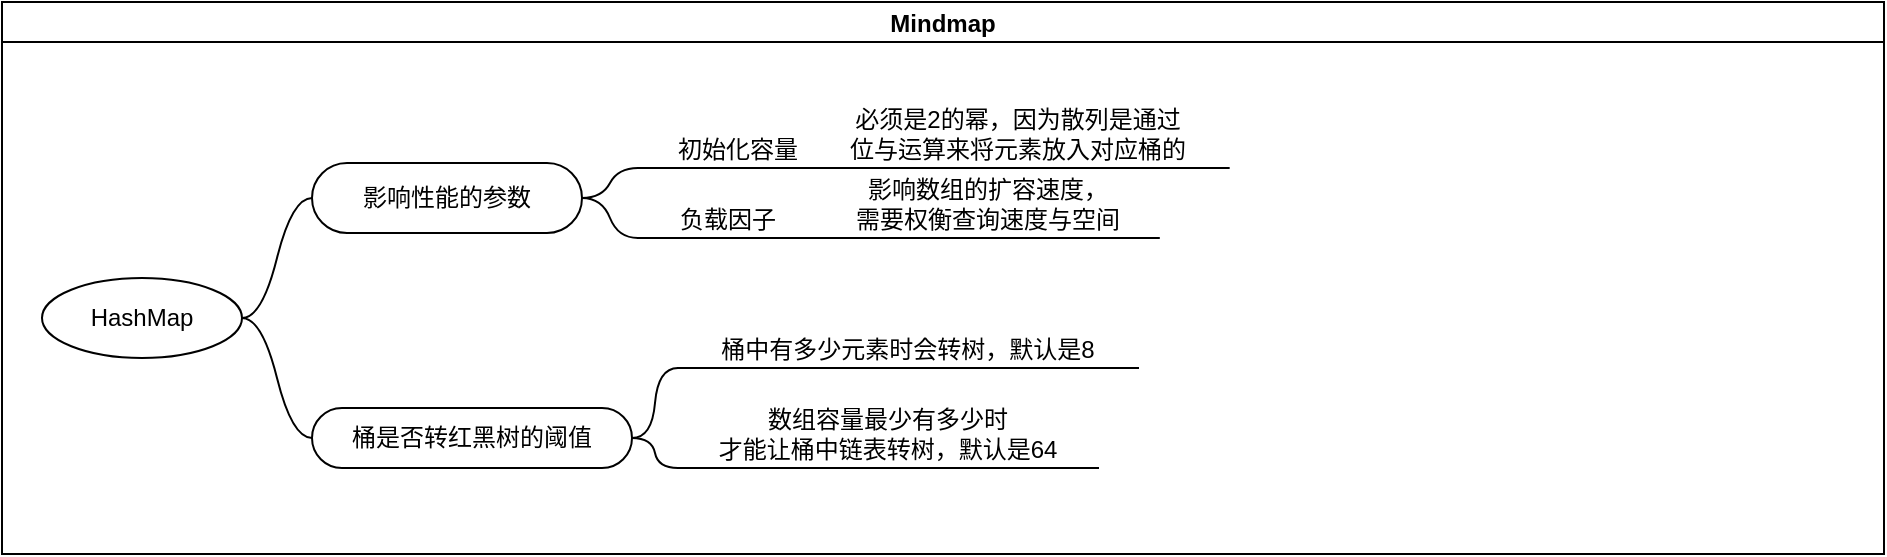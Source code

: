 <mxfile version="21.1.2" type="github">
  <diagram name="Page-1" id="Vj0aEQ0Pg-EJ8inA2DXI">
    <mxGraphModel dx="1036" dy="527" grid="1" gridSize="10" guides="1" tooltips="1" connect="1" arrows="1" fold="1" page="1" pageScale="1" pageWidth="827" pageHeight="1169" math="0" shadow="0">
      <root>
        <mxCell id="0" />
        <mxCell id="1" parent="0" />
        <mxCell id="LFgCeZztLysT2PnFbGJx-1" value="Mindmap" style="swimlane;startSize=20;horizontal=1;containerType=tree;" vertex="1" parent="1">
          <mxGeometry x="70" y="90" width="941" height="276" as="geometry" />
        </mxCell>
        <mxCell id="LFgCeZztLysT2PnFbGJx-2" value="" style="edgeStyle=entityRelationEdgeStyle;startArrow=none;endArrow=none;segment=10;curved=1;sourcePerimeterSpacing=0;targetPerimeterSpacing=0;rounded=0;" edge="1" parent="LFgCeZztLysT2PnFbGJx-1" source="LFgCeZztLysT2PnFbGJx-6" target="LFgCeZztLysT2PnFbGJx-7">
          <mxGeometry relative="1" as="geometry" />
        </mxCell>
        <mxCell id="LFgCeZztLysT2PnFbGJx-6" value="HashMap" style="ellipse;whiteSpace=wrap;html=1;align=center;treeFolding=1;treeMoving=1;newEdgeStyle={&quot;edgeStyle&quot;:&quot;entityRelationEdgeStyle&quot;,&quot;startArrow&quot;:&quot;none&quot;,&quot;endArrow&quot;:&quot;none&quot;,&quot;segment&quot;:10,&quot;curved&quot;:1,&quot;sourcePerimeterSpacing&quot;:0,&quot;targetPerimeterSpacing&quot;:0};" vertex="1" parent="LFgCeZztLysT2PnFbGJx-1">
          <mxGeometry x="20" y="138" width="100" height="40" as="geometry" />
        </mxCell>
        <mxCell id="LFgCeZztLysT2PnFbGJx-7" value="影响性能的参数" style="whiteSpace=wrap;html=1;rounded=1;arcSize=50;align=center;verticalAlign=middle;strokeWidth=1;autosize=1;spacing=4;treeFolding=1;treeMoving=1;newEdgeStyle={&quot;edgeStyle&quot;:&quot;entityRelationEdgeStyle&quot;,&quot;startArrow&quot;:&quot;none&quot;,&quot;endArrow&quot;:&quot;none&quot;,&quot;segment&quot;:10,&quot;curved&quot;:1,&quot;sourcePerimeterSpacing&quot;:0,&quot;targetPerimeterSpacing&quot;:0};" vertex="1" parent="LFgCeZztLysT2PnFbGJx-1">
          <mxGeometry x="155" y="80.5" width="135" height="35" as="geometry" />
        </mxCell>
        <mxCell id="LFgCeZztLysT2PnFbGJx-17" value="初始化容量" style="whiteSpace=wrap;html=1;shape=partialRectangle;top=0;left=0;bottom=1;right=0;points=[[0,1],[1,1]];fillColor=none;align=center;verticalAlign=bottom;routingCenterY=0.5;snapToPoint=1;recursiveResize=0;autosize=1;treeFolding=1;treeMoving=1;newEdgeStyle={&quot;edgeStyle&quot;:&quot;entityRelationEdgeStyle&quot;,&quot;startArrow&quot;:&quot;none&quot;,&quot;endArrow&quot;:&quot;none&quot;,&quot;segment&quot;:10,&quot;curved&quot;:1,&quot;sourcePerimeterSpacing&quot;:0,&quot;targetPerimeterSpacing&quot;:0};" vertex="1" parent="LFgCeZztLysT2PnFbGJx-1">
          <mxGeometry x="318" y="53" width="100" height="30" as="geometry" />
        </mxCell>
        <mxCell id="LFgCeZztLysT2PnFbGJx-18" value="" style="edgeStyle=entityRelationEdgeStyle;startArrow=none;endArrow=none;segment=10;curved=1;sourcePerimeterSpacing=0;targetPerimeterSpacing=0;rounded=0;exitX=1;exitY=0.5;exitDx=0;exitDy=0;" edge="1" target="LFgCeZztLysT2PnFbGJx-17" parent="LFgCeZztLysT2PnFbGJx-1" source="LFgCeZztLysT2PnFbGJx-7">
          <mxGeometry relative="1" as="geometry">
            <mxPoint x="288" y="103" as="sourcePoint" />
          </mxGeometry>
        </mxCell>
        <mxCell id="LFgCeZztLysT2PnFbGJx-19" value="负载因子" style="whiteSpace=wrap;html=1;shape=partialRectangle;top=0;left=0;bottom=1;right=0;points=[[0,1],[1,1]];fillColor=none;align=center;verticalAlign=bottom;routingCenterY=0.5;snapToPoint=1;recursiveResize=0;autosize=1;treeFolding=1;treeMoving=1;newEdgeStyle={&quot;edgeStyle&quot;:&quot;entityRelationEdgeStyle&quot;,&quot;startArrow&quot;:&quot;none&quot;,&quot;endArrow&quot;:&quot;none&quot;,&quot;segment&quot;:10,&quot;curved&quot;:1,&quot;sourcePerimeterSpacing&quot;:0,&quot;targetPerimeterSpacing&quot;:0};" vertex="1" parent="LFgCeZztLysT2PnFbGJx-1">
          <mxGeometry x="318" y="88" width="90" height="30" as="geometry" />
        </mxCell>
        <mxCell id="LFgCeZztLysT2PnFbGJx-20" value="" style="edgeStyle=entityRelationEdgeStyle;startArrow=none;endArrow=none;segment=10;curved=1;sourcePerimeterSpacing=0;targetPerimeterSpacing=0;rounded=0;exitX=1;exitY=0.5;exitDx=0;exitDy=0;" edge="1" target="LFgCeZztLysT2PnFbGJx-19" parent="LFgCeZztLysT2PnFbGJx-1" source="LFgCeZztLysT2PnFbGJx-7">
          <mxGeometry relative="1" as="geometry">
            <mxPoint x="288" y="148" as="sourcePoint" />
          </mxGeometry>
        </mxCell>
        <mxCell id="LFgCeZztLysT2PnFbGJx-21" value="" style="edgeStyle=entityRelationEdgeStyle;startArrow=none;endArrow=none;segment=10;curved=1;sourcePerimeterSpacing=0;targetPerimeterSpacing=0;rounded=0;exitX=1;exitY=1;exitDx=0;exitDy=0;" edge="1" target="LFgCeZztLysT2PnFbGJx-22" source="LFgCeZztLysT2PnFbGJx-17" parent="LFgCeZztLysT2PnFbGJx-1">
          <mxGeometry relative="1" as="geometry">
            <mxPoint x="362" y="201" as="sourcePoint" />
          </mxGeometry>
        </mxCell>
        <mxCell id="LFgCeZztLysT2PnFbGJx-22" value="必须是2的幂，因为散列是通过&lt;br&gt;位与运算来将元素放入对应桶的" style="whiteSpace=wrap;html=1;shape=partialRectangle;top=0;left=0;bottom=1;right=0;points=[[0,1],[1,1]];fillColor=none;align=center;verticalAlign=bottom;routingCenterY=0.5;snapToPoint=1;recursiveResize=0;autosize=1;treeFolding=1;treeMoving=1;newEdgeStyle={&quot;edgeStyle&quot;:&quot;entityRelationEdgeStyle&quot;,&quot;startArrow&quot;:&quot;none&quot;,&quot;endArrow&quot;:&quot;none&quot;,&quot;segment&quot;:10,&quot;curved&quot;:1,&quot;sourcePerimeterSpacing&quot;:0,&quot;targetPerimeterSpacing&quot;:0};" vertex="1" parent="LFgCeZztLysT2PnFbGJx-1">
          <mxGeometry x="403" y="43" width="210" height="40" as="geometry" />
        </mxCell>
        <mxCell id="LFgCeZztLysT2PnFbGJx-25" value="" style="edgeStyle=entityRelationEdgeStyle;startArrow=none;endArrow=none;segment=10;curved=1;sourcePerimeterSpacing=0;targetPerimeterSpacing=0;rounded=0;exitX=1;exitY=1;exitDx=0;exitDy=0;" edge="1" target="LFgCeZztLysT2PnFbGJx-26" source="LFgCeZztLysT2PnFbGJx-19" parent="LFgCeZztLysT2PnFbGJx-1">
          <mxGeometry relative="1" as="geometry">
            <mxPoint x="348" y="191" as="sourcePoint" />
          </mxGeometry>
        </mxCell>
        <mxCell id="LFgCeZztLysT2PnFbGJx-26" value="影响数组的扩容速度，&lt;br&gt;需要权衡查询速度与空间" style="whiteSpace=wrap;html=1;shape=partialRectangle;top=0;left=0;bottom=1;right=0;points=[[0,1],[1,1]];fillColor=none;align=center;verticalAlign=bottom;routingCenterY=0.5;snapToPoint=1;recursiveResize=0;autosize=1;treeFolding=1;treeMoving=1;newEdgeStyle={&quot;edgeStyle&quot;:&quot;entityRelationEdgeStyle&quot;,&quot;startArrow&quot;:&quot;none&quot;,&quot;endArrow&quot;:&quot;none&quot;,&quot;segment&quot;:10,&quot;curved&quot;:1,&quot;sourcePerimeterSpacing&quot;:0,&quot;targetPerimeterSpacing&quot;:0};" vertex="1" parent="LFgCeZztLysT2PnFbGJx-1">
          <mxGeometry x="408" y="78" width="170" height="40" as="geometry" />
        </mxCell>
        <mxCell id="LFgCeZztLysT2PnFbGJx-29" value="" style="edgeStyle=entityRelationEdgeStyle;startArrow=none;endArrow=none;segment=10;curved=1;sourcePerimeterSpacing=0;targetPerimeterSpacing=0;rounded=0;" edge="1" target="LFgCeZztLysT2PnFbGJx-30" source="LFgCeZztLysT2PnFbGJx-6" parent="LFgCeZztLysT2PnFbGJx-1">
          <mxGeometry relative="1" as="geometry">
            <mxPoint x="180" y="248" as="sourcePoint" />
          </mxGeometry>
        </mxCell>
        <mxCell id="LFgCeZztLysT2PnFbGJx-30" value="桶是否转红黑树的阈值" style="whiteSpace=wrap;html=1;rounded=1;arcSize=50;align=center;verticalAlign=middle;strokeWidth=1;autosize=1;spacing=4;treeFolding=1;treeMoving=1;newEdgeStyle={&quot;edgeStyle&quot;:&quot;entityRelationEdgeStyle&quot;,&quot;startArrow&quot;:&quot;none&quot;,&quot;endArrow&quot;:&quot;none&quot;,&quot;segment&quot;:10,&quot;curved&quot;:1,&quot;sourcePerimeterSpacing&quot;:0,&quot;targetPerimeterSpacing&quot;:0};" vertex="1" parent="LFgCeZztLysT2PnFbGJx-1">
          <mxGeometry x="155" y="203" width="160" height="30" as="geometry" />
        </mxCell>
        <mxCell id="LFgCeZztLysT2PnFbGJx-31" value="桶中有多少元素时会转树，默认是8" style="whiteSpace=wrap;html=1;shape=partialRectangle;top=0;left=0;bottom=1;right=0;points=[[0,1],[1,1]];fillColor=none;align=center;verticalAlign=bottom;routingCenterY=0.5;snapToPoint=1;recursiveResize=0;autosize=1;treeFolding=1;treeMoving=1;newEdgeStyle={&quot;edgeStyle&quot;:&quot;entityRelationEdgeStyle&quot;,&quot;startArrow&quot;:&quot;none&quot;,&quot;endArrow&quot;:&quot;none&quot;,&quot;segment&quot;:10,&quot;curved&quot;:1,&quot;sourcePerimeterSpacing&quot;:0,&quot;targetPerimeterSpacing&quot;:0};" vertex="1" parent="LFgCeZztLysT2PnFbGJx-1">
          <mxGeometry x="338" y="153" width="230" height="30" as="geometry" />
        </mxCell>
        <mxCell id="LFgCeZztLysT2PnFbGJx-32" value="" style="edgeStyle=entityRelationEdgeStyle;startArrow=none;endArrow=none;segment=10;curved=1;sourcePerimeterSpacing=0;targetPerimeterSpacing=0;rounded=0;" edge="1" target="LFgCeZztLysT2PnFbGJx-31" parent="LFgCeZztLysT2PnFbGJx-1" source="LFgCeZztLysT2PnFbGJx-30">
          <mxGeometry x="395" y="208" width="80" height="20" as="geometry" />
        </mxCell>
        <mxCell id="LFgCeZztLysT2PnFbGJx-33" value="" style="edgeStyle=entityRelationEdgeStyle;startArrow=none;endArrow=none;segment=10;curved=1;sourcePerimeterSpacing=0;targetPerimeterSpacing=0;rounded=0;" edge="1" target="LFgCeZztLysT2PnFbGJx-34" source="LFgCeZztLysT2PnFbGJx-30" parent="LFgCeZztLysT2PnFbGJx-1">
          <mxGeometry x="395" y="208" width="80" height="20" as="geometry">
            <mxPoint x="375" y="308" as="sourcePoint" />
          </mxGeometry>
        </mxCell>
        <mxCell id="LFgCeZztLysT2PnFbGJx-34" value="数组容量最少有多少时&lt;br&gt;才能让桶中链表转树，默认是64" style="whiteSpace=wrap;html=1;shape=partialRectangle;top=0;left=0;bottom=1;right=0;points=[[0,1],[1,1]];fillColor=none;align=center;verticalAlign=bottom;routingCenterY=0.5;snapToPoint=1;recursiveResize=0;autosize=1;treeFolding=1;treeMoving=1;newEdgeStyle={&quot;edgeStyle&quot;:&quot;entityRelationEdgeStyle&quot;,&quot;startArrow&quot;:&quot;none&quot;,&quot;endArrow&quot;:&quot;none&quot;,&quot;segment&quot;:10,&quot;curved&quot;:1,&quot;sourcePerimeterSpacing&quot;:0,&quot;targetPerimeterSpacing&quot;:0};" vertex="1" parent="LFgCeZztLysT2PnFbGJx-1">
          <mxGeometry x="338" y="193" width="210" height="40" as="geometry" />
        </mxCell>
      </root>
    </mxGraphModel>
  </diagram>
</mxfile>
